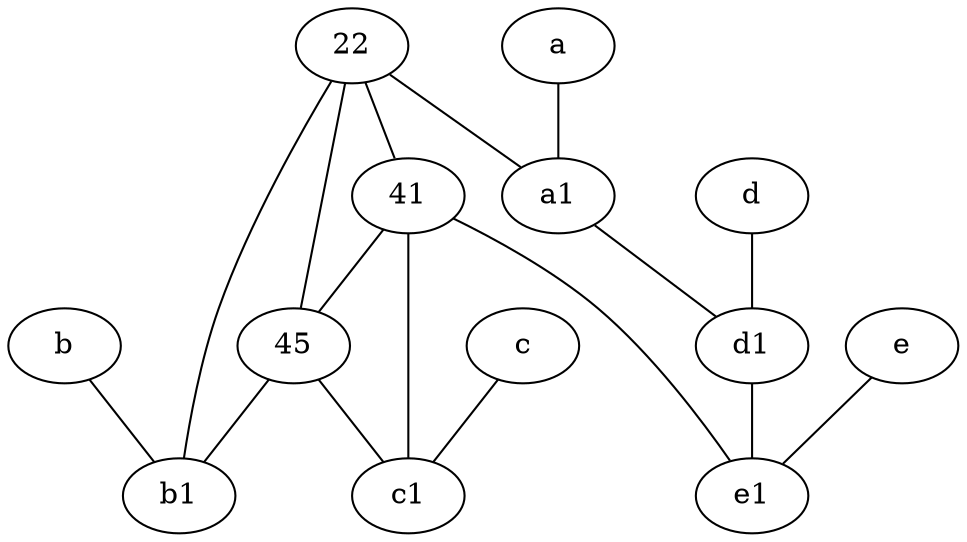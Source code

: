 graph {
	node [labelfontsize=50]
	b [labelfontsize=50 pos="10,4!"]
	a1 [labelfontsize=50 pos="8,3!"]
	45 [labelfontsize=50]
	c1 [labelfontsize=50 pos="4.5,3!"]
	d1 [labelfontsize=50 pos="3,5!"]
	e1 [labelfontsize=50 pos="7,7!"]
	41 [labelfontsize=50]
	e [labelfontsize=50 pos="7,9!"]
	d [labelfontsize=50 pos="2,5!"]
	c [labelfontsize=50 pos="4.5,2!"]
	a [labelfontsize=50 pos="8,2!"]
	22 [labelfontsize=50]
	b1 [labelfontsize=50 pos="9,4!"]
	a -- a1
	22 -- 45
	45 -- c1
	45 -- b1
	a1 -- d1
	d -- d1
	41 -- e1
	c -- c1
	41 -- 45
	22 -- b1
	22 -- a1
	41 -- c1
	e -- e1
	b -- b1
	22 -- 41
	d1 -- e1
}
